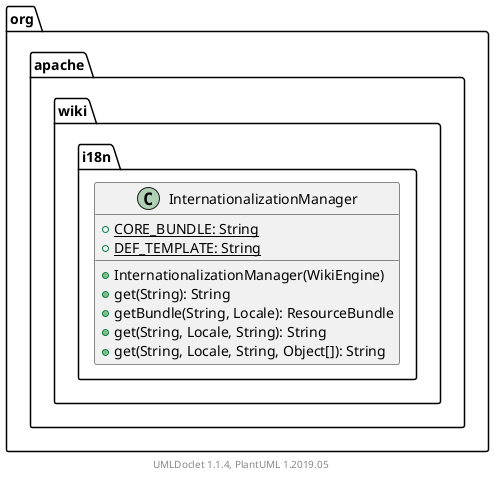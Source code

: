 @startuml

    namespace org.apache.wiki.i18n {

        class InternationalizationManager [[InternationalizationManager.html]] {
            {static} +CORE_BUNDLE: String
            {static} +DEF_TEMPLATE: String
            +InternationalizationManager(WikiEngine)
            +get(String): String
            +getBundle(String, Locale): ResourceBundle
            +get(String, Locale, String): String
            +get(String, Locale, String, Object[]): String
        }

    }


    center footer UMLDoclet 1.1.4, PlantUML 1.2019.05
@enduml
